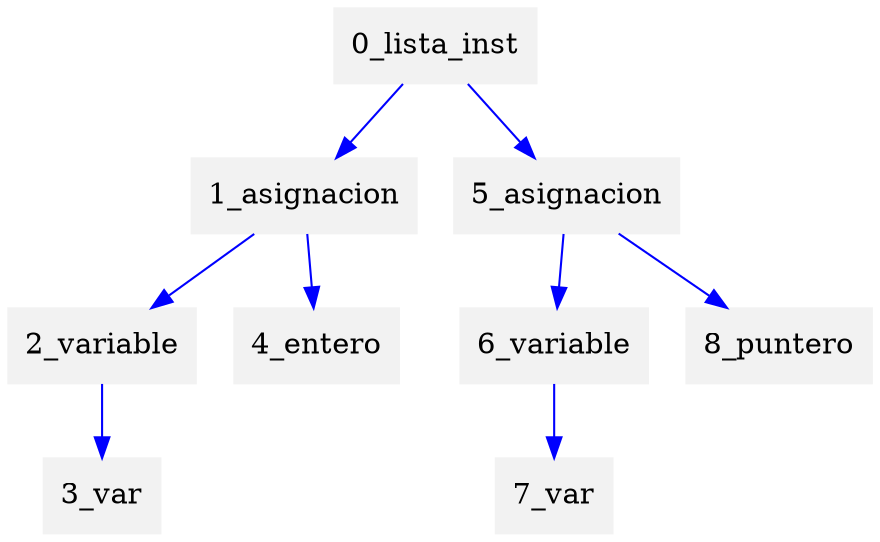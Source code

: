 digraph G {node[shape=box, style=filled, color=Gray95]; edge[color=blue];rankdir=UD 

"0_lista_inst"->"1_asignacion"
"1_asignacion"->"2_variable"
"2_variable"->"3_var"


"1_asignacion"->"4_entero"


"0_lista_inst"->"5_asignacion"
"5_asignacion"->"6_variable"
"6_variable"->"7_var"


"5_asignacion"->"8_puntero"



}